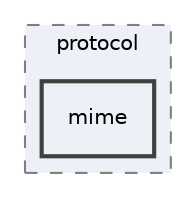 digraph "/Users/jlu/zeek/src/analyzer/protocol/mime"
{
 // LATEX_PDF_SIZE
  edge [fontname="Helvetica",fontsize="10",labelfontname="Helvetica",labelfontsize="10"];
  node [fontname="Helvetica",fontsize="10",shape=record];
  compound=true
  subgraph clusterdir_5b88579d87e8de5dcee2ef4958d0594c {
    graph [ bgcolor="#edf0f7", pencolor="grey50", style="filled,dashed,", label="protocol", fontname="Helvetica", fontsize="10", URL="dir_5b88579d87e8de5dcee2ef4958d0594c.html"]
  dir_3fac71a69c2060bf660cf31faa88414a [shape=box, label="mime", style="filled,bold,", fillcolor="#edf0f7", color="grey25", URL="dir_3fac71a69c2060bf660cf31faa88414a.html"];
  }
}
